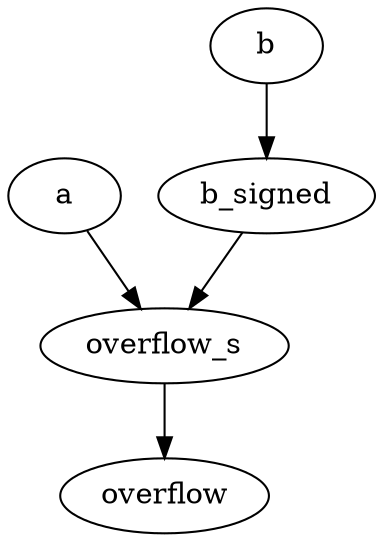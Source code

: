 strict digraph "" {
	a	[complexity=5,
		importance=0.427710894311,
		rank=0.0855421788622];
	overflow_s	[complexity=2,
		importance=0.331325289361,
		rank=0.165662644681];
	a -> overflow_s;
	overflow	[complexity=0,
		importance=0.174698901197,
		rank=0.0];
	b	[complexity=7,
		importance=0.572289105689,
		rank=0.081755586527];
	b_signed	[complexity=5,
		importance=0.47590350074,
		rank=0.095180700148];
	b -> b_signed;
	overflow_s -> overflow;
	b_signed -> overflow_s;
}
